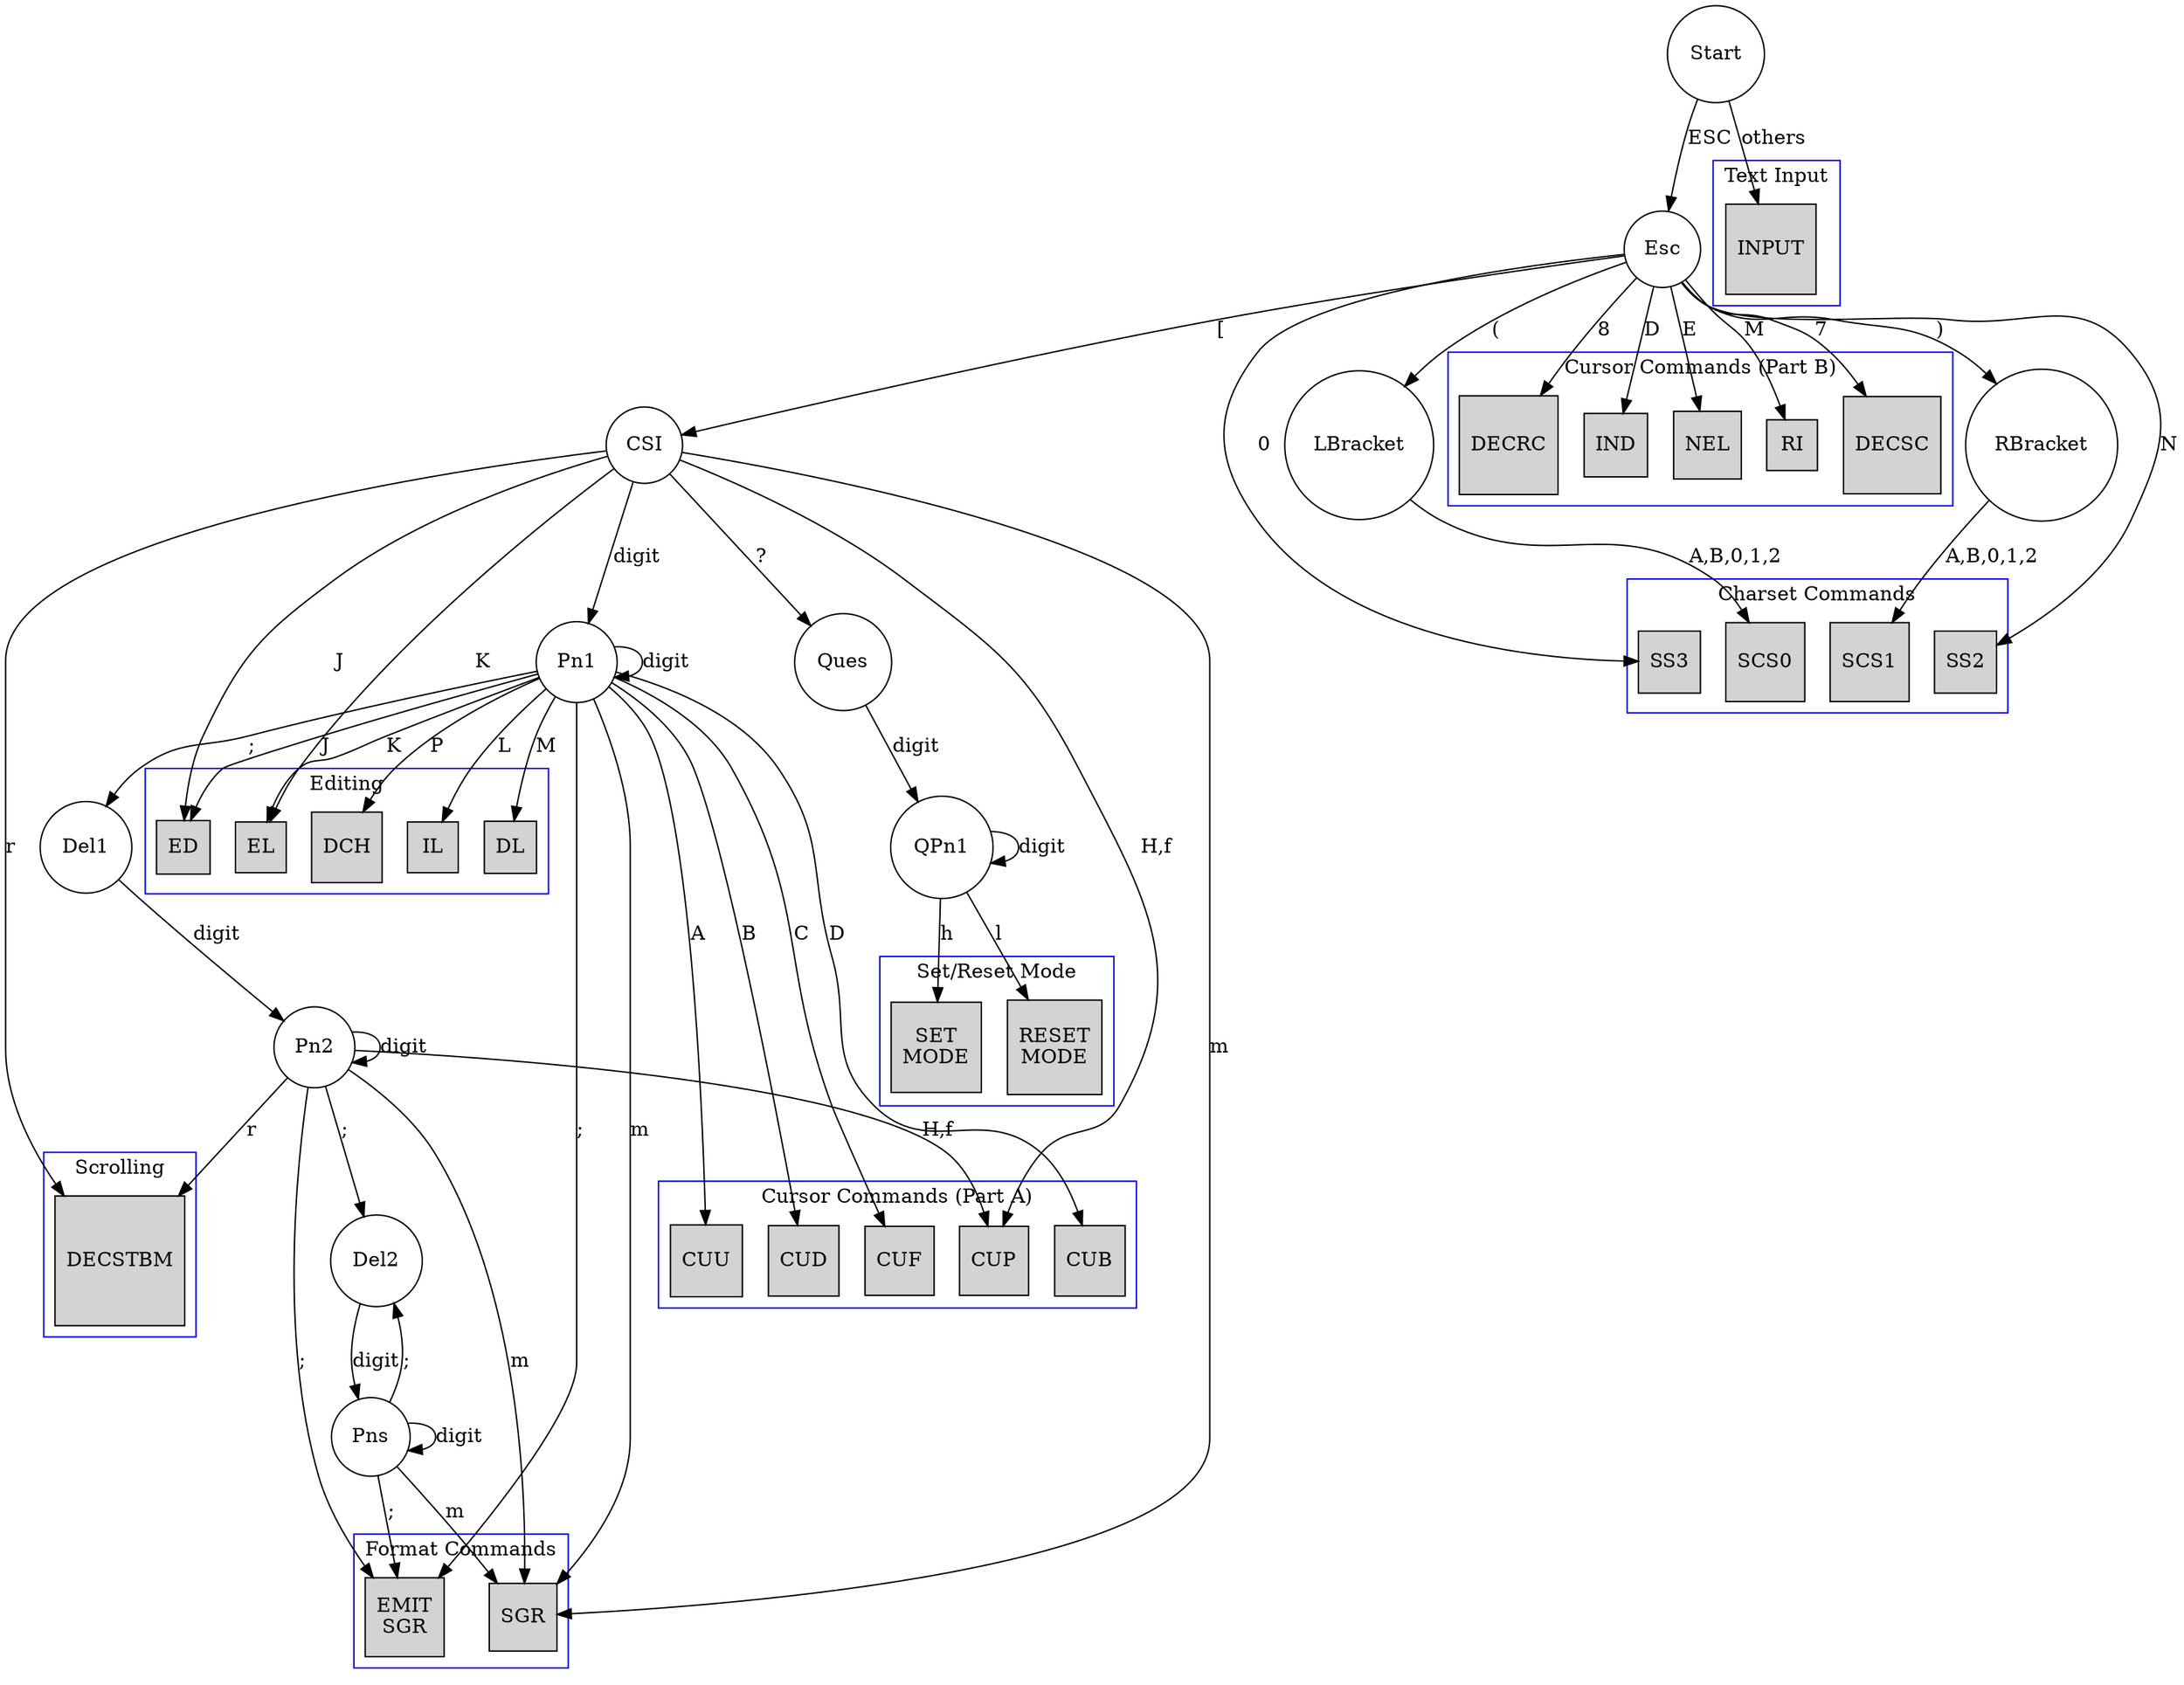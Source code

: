 digraph DFA {   
//	edge[fontname="FangSong"];  
//	node[peripheries=2, fontname="FangSong"];  
//	size="16, 16";  
	node[shape=circle];  

	Start;

	/* Basic structure */

	// ESC
	Start->Esc[label=ESC];

	// ESC [
	Esc->CSI[label="["];

	// ESC [ Pn
	CSI->Pn1[label="digit"];
	Pn1->Pn1[label="digit"];

	// ESC [ Pn; 
	Pn1->Del1[label=";"];

	// ESC [ Pn; Pn
	Del1->Pn2[label="digit"];
	Pn2->Pn2[label="digit"];

	// ESC [ Pn; Pn; 
	Pn2->Del2[label=";"];

	// ESC [ Pn; Pn; Pns
	Del2->Pns[label="digit"];
	Pns->Pns[label="digit"];
	Pns->Del2[label=";"];

	// ESC (
	Esc->LBracket[label="("];

	// ESC )
	Esc->RBracket[label=")"];

	// ESC [ ?
	CSI->Ques[label="?"];

	// ESC [? Pn
	Ques->QPn1[label="digit"];
	QPn1->QPn1[label="digit"];
	
	/* Format Commands */
	subgraph cluster0 {
		node[style=filled,shape=square];
        color=blue;
        label="Format Commands";  
		SGR; 
		EMIT_SGR[label="EMIT\nSGR"];
	}

	Pn1->EMIT_SGR[label=";"];
	Pn2->EMIT_SGR[label=";"];
	Pns->EMIT_SGR[label=";"];
	Pn1->SGR[label="m"];
	Pn2->SGR[label="m"];
	Pns->SGR[label="m"];
	CSI->SGR[label="m"];

	/* Cursor Movement Commands */
	subgraph cluster1a {
		node[style=filled,shape=square];
        color=blue;
        label="Cursor Commands (Part A)";  
		CUU; CUD; CUF; CUB; CUP;
	}

	subgraph cluster1b {
		node[style=filled,shape=square];
        color=blue;
        label="Cursor Commands (Part B)";  
		IND; NEL; RI; DECSC; DECRC;
	}

	// ESC [ Pn A
	Pn1->CUU[label=A];  // Cursor up

	// ESC [ Pn B
	Pn1->CUD[label=B];  // Cursor down

	// ESC [ Pn C
	Pn1->CUF[label=C];  // Cursor forward (right)

	// ESC [ Pn B
	Pn1->CUB[label=D];  // Cursor backward (left)

	// ESC [ Pn; Pn H 
	Pn2->CUP[label="H,f"]; // Cursor Position

	// ESC [ H
	CSI->CUP[label="H,f"]; // Cursor Home

	// ESC D
	Esc->IND[label=D];  // Index

	// ESC E
	Esc->NEL[label=E];  // Next line

	// ESC M
	Esc->RI[label=M];  // Reserve Index

	// ESC 7
	Esc->DECSC[label=7]; // Save cursor

	// ESC 8
	Esc->DECRC[label=8]; // Restore cursor

	/* Scrolling */
	subgraph cluster2 {
		node[style=filled,shape=square];
        color=blue;
        label="Scrolling";  
		DECSTBM;
	}

	// ESC [ Pn; Pn r
	Pn2->DECSTBM[label=r]; // Set top and bottom margins
	CSI->DECSTBM[label=r];

	/* Charset Commands */
	subgraph cluster3 {
		node[style=filled,shape=square];
        color=blue;
        label="Charset Commands";  
		SCS0; SCS1; SS2; SS3;
	}

	LBracket->SCS0[label="A,B,0,1,2"];
	RBracket->SCS1[label="A,B,0,1,2"];
	Esc->SS2[label=N];
	Esc->SS3[label=0];

	/* Erasing */
	subgraph cluster4 {
		node[style=filled,shape=square];
        color=blue;
        label="Erasing";  
		EL; ED;
	}

	CSI->EL[label=K];  // Erase in line
	Pn1->EL[label=K];

	CSI->ED[label=J];  // Erase in display
	Pn1->ED[label=J];

	/* Editing */
	subgraph cluster4 {
		node[style=filled,shape=square];
        color=blue;
        label="Editing";  
		DCH; IL; DL;
	}

	Pn1->DCH[label=P]; // Delete character
	Pn1->IL[label=L];  // Insert line
	Pn1->DL[label=M];  // Delete line

	/* Set/Reset Mode Commands */
	subgraph cluster5 {
		node[style=filled,shape=square];
        color=blue;
        label="Set/Reset Mode";  
		SETMODE[label="SET\nMODE"]; RESETMODE[label="RESET\nMODE"];
	}
	QPn1->SETMODE[label=h]
	QPn1->RESETMODE[label=l]

	subgraph cluster6 {
		node[style=filled,shape=square];
        color=blue;
        label="Text Input";  
		INPUT;
	}
	Start->INPUT[label=others];
}         
